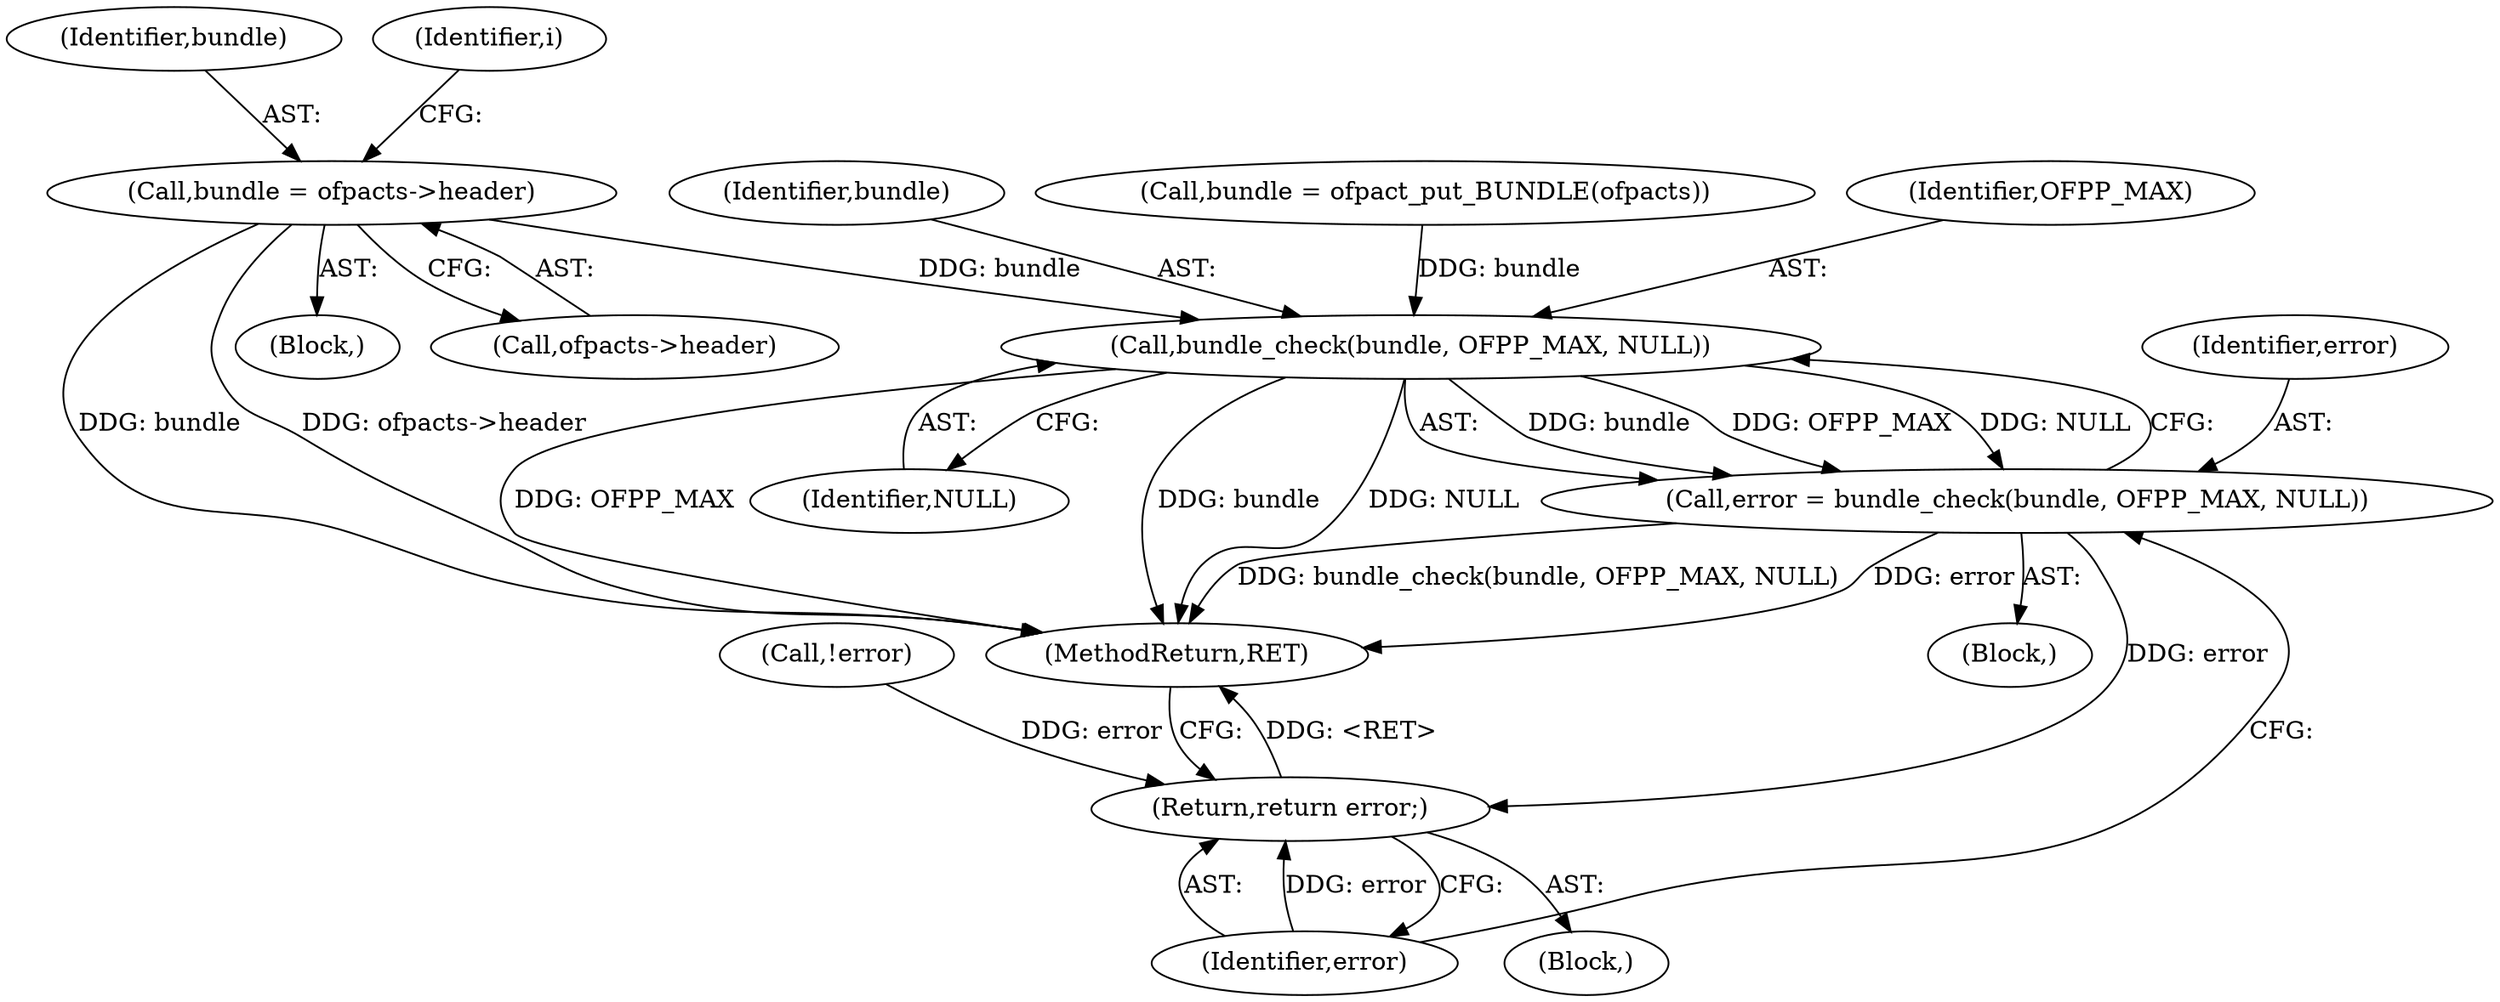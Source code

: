 digraph "0_ovs_9237a63c47bd314b807cda0bd2216264e82edbe8@pointer" {
"1000392" [label="(Call,bundle = ofpacts->header)"];
"1000407" [label="(Call,bundle_check(bundle, OFPP_MAX, NULL))"];
"1000405" [label="(Call,error = bundle_check(bundle, OFPP_MAX, NULL))"];
"1000411" [label="(Return,return error;)"];
"1000408" [label="(Identifier,bundle)"];
"1000404" [label="(Block,)"];
"1000393" [label="(Identifier,bundle)"];
"1000412" [label="(Identifier,error)"];
"1000405" [label="(Call,error = bundle_check(bundle, OFPP_MAX, NULL))"];
"1000118" [label="(Call,bundle = ofpact_put_BUNDLE(ofpacts))"];
"1000406" [label="(Identifier,error)"];
"1000394" [label="(Call,ofpacts->header)"];
"1000410" [label="(Identifier,NULL)"];
"1000372" [label="(Identifier,i)"];
"1000402" [label="(Call,!error)"];
"1000392" [label="(Call,bundle = ofpacts->header)"];
"1000407" [label="(Call,bundle_check(bundle, OFPP_MAX, NULL))"];
"1000373" [label="(Block,)"];
"1000411" [label="(Return,return error;)"];
"1000413" [label="(MethodReturn,RET)"];
"1000106" [label="(Block,)"];
"1000409" [label="(Identifier,OFPP_MAX)"];
"1000392" -> "1000373"  [label="AST: "];
"1000392" -> "1000394"  [label="CFG: "];
"1000393" -> "1000392"  [label="AST: "];
"1000394" -> "1000392"  [label="AST: "];
"1000372" -> "1000392"  [label="CFG: "];
"1000392" -> "1000413"  [label="DDG: ofpacts->header"];
"1000392" -> "1000413"  [label="DDG: bundle"];
"1000392" -> "1000407"  [label="DDG: bundle"];
"1000407" -> "1000405"  [label="AST: "];
"1000407" -> "1000410"  [label="CFG: "];
"1000408" -> "1000407"  [label="AST: "];
"1000409" -> "1000407"  [label="AST: "];
"1000410" -> "1000407"  [label="AST: "];
"1000405" -> "1000407"  [label="CFG: "];
"1000407" -> "1000413"  [label="DDG: OFPP_MAX"];
"1000407" -> "1000413"  [label="DDG: bundle"];
"1000407" -> "1000413"  [label="DDG: NULL"];
"1000407" -> "1000405"  [label="DDG: bundle"];
"1000407" -> "1000405"  [label="DDG: OFPP_MAX"];
"1000407" -> "1000405"  [label="DDG: NULL"];
"1000118" -> "1000407"  [label="DDG: bundle"];
"1000405" -> "1000404"  [label="AST: "];
"1000406" -> "1000405"  [label="AST: "];
"1000412" -> "1000405"  [label="CFG: "];
"1000405" -> "1000413"  [label="DDG: bundle_check(bundle, OFPP_MAX, NULL)"];
"1000405" -> "1000413"  [label="DDG: error"];
"1000405" -> "1000411"  [label="DDG: error"];
"1000411" -> "1000106"  [label="AST: "];
"1000411" -> "1000412"  [label="CFG: "];
"1000412" -> "1000411"  [label="AST: "];
"1000413" -> "1000411"  [label="CFG: "];
"1000411" -> "1000413"  [label="DDG: <RET>"];
"1000412" -> "1000411"  [label="DDG: error"];
"1000402" -> "1000411"  [label="DDG: error"];
}
